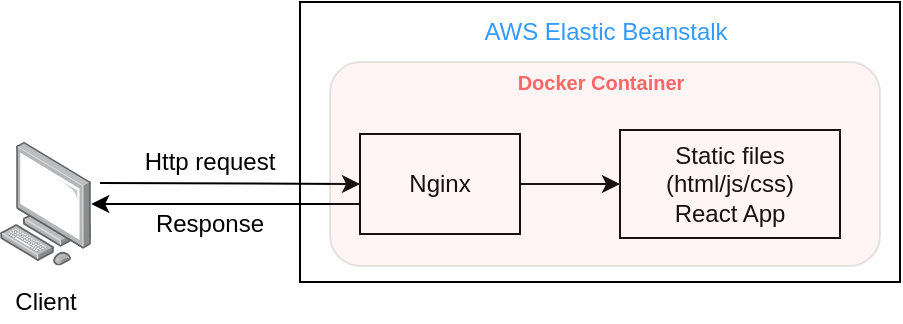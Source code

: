 <mxfile version="11.0.4" type="onedrive"><diagram id="uKbV50ExiMrUGAf3UlM8" name="Page-1"><mxGraphModel dx="677" dy="364" grid="1" gridSize="10" guides="1" tooltips="1" connect="1" arrows="1" fold="1" page="1" pageScale="1" pageWidth="827" pageHeight="1169" math="0" shadow="0"><root><mxCell id="0"/><mxCell id="1" parent="0"/><mxCell id="a9jFZ5kjJXe6P8QImvVY-19" value="" style="group" vertex="1" connectable="0" parent="1"><mxGeometry x="120" y="90" width="450" height="160" as="geometry"/></mxCell><mxCell id="a9jFZ5kjJXe6P8QImvVY-13" value="" style="rounded=0;whiteSpace=wrap;html=1;" vertex="1" parent="a9jFZ5kjJXe6P8QImvVY-19"><mxGeometry x="150" width="300" height="140" as="geometry"/></mxCell><mxCell id="a9jFZ5kjJXe6P8QImvVY-1" value="" style="points=[];aspect=fixed;html=1;align=center;shadow=0;dashed=0;image;image=img/lib/allied_telesis/computer_and_terminals/Personal_Computer.svg;" vertex="1" parent="a9jFZ5kjJXe6P8QImvVY-19"><mxGeometry y="70" width="45.6" height="61.8" as="geometry"/></mxCell><mxCell id="a9jFZ5kjJXe6P8QImvVY-2" value="Client" style="text;html=1;strokeColor=none;fillColor=none;align=center;verticalAlign=middle;whiteSpace=wrap;rounded=0;" vertex="1" parent="a9jFZ5kjJXe6P8QImvVY-19"><mxGeometry x="3" y="140" width="40" height="20" as="geometry"/></mxCell><mxCell id="a9jFZ5kjJXe6P8QImvVY-3" value="" style="endArrow=classic;html=1;entryX=0;entryY=0.5;entryDx=0;entryDy=0;" edge="1" parent="a9jFZ5kjJXe6P8QImvVY-19" target="a9jFZ5kjJXe6P8QImvVY-4"><mxGeometry width="50" height="50" relative="1" as="geometry"><mxPoint x="50" y="90.5" as="sourcePoint"/><mxPoint x="150" y="91" as="targetPoint"/></mxGeometry></mxCell><mxCell id="a9jFZ5kjJXe6P8QImvVY-15" style="edgeStyle=orthogonalEdgeStyle;rounded=0;orthogonalLoop=1;jettySize=auto;html=1;fontColor=#0000FF;" edge="1" parent="a9jFZ5kjJXe6P8QImvVY-19" source="a9jFZ5kjJXe6P8QImvVY-4" target="a9jFZ5kjJXe6P8QImvVY-1"><mxGeometry relative="1" as="geometry"><Array as="points"><mxPoint x="150" y="101"/><mxPoint x="150" y="101"/></Array></mxGeometry></mxCell><mxCell id="a9jFZ5kjJXe6P8QImvVY-4" value="Nginx" style="rounded=0;whiteSpace=wrap;html=1;" vertex="1" parent="a9jFZ5kjJXe6P8QImvVY-19"><mxGeometry x="180" y="66" width="80" height="50" as="geometry"/></mxCell><mxCell id="a9jFZ5kjJXe6P8QImvVY-5" value="Http request" style="text;html=1;strokeColor=none;fillColor=none;align=center;verticalAlign=middle;whiteSpace=wrap;rounded=0;" vertex="1" parent="a9jFZ5kjJXe6P8QImvVY-19"><mxGeometry x="70" y="70" width="70" height="20" as="geometry"/></mxCell><mxCell id="a9jFZ5kjJXe6P8QImvVY-8" value="Static files (html/js/css)&lt;br&gt;React App" style="rounded=0;whiteSpace=wrap;html=1;" vertex="1" parent="a9jFZ5kjJXe6P8QImvVY-19"><mxGeometry x="310" y="64" width="110" height="54" as="geometry"/></mxCell><mxCell id="a9jFZ5kjJXe6P8QImvVY-12" style="edgeStyle=orthogonalEdgeStyle;rounded=0;orthogonalLoop=1;jettySize=auto;html=1;entryX=0;entryY=0.5;entryDx=0;entryDy=0;" edge="1" parent="a9jFZ5kjJXe6P8QImvVY-19" source="a9jFZ5kjJXe6P8QImvVY-4" target="a9jFZ5kjJXe6P8QImvVY-8"><mxGeometry relative="1" as="geometry"/></mxCell><mxCell id="a9jFZ5kjJXe6P8QImvVY-14" value="AWS Elastic Beanstalk" style="text;html=1;strokeColor=none;fillColor=none;align=center;verticalAlign=middle;whiteSpace=wrap;rounded=0;fontColor=#3399FF;" vertex="1" parent="a9jFZ5kjJXe6P8QImvVY-19"><mxGeometry x="235.5" width="134" height="30" as="geometry"/></mxCell><mxCell id="a9jFZ5kjJXe6P8QImvVY-16" value="Response" style="text;html=1;strokeColor=none;fillColor=none;align=center;verticalAlign=middle;whiteSpace=wrap;rounded=0;" vertex="1" parent="a9jFZ5kjJXe6P8QImvVY-19"><mxGeometry x="70" y="101" width="70" height="20" as="geometry"/></mxCell><mxCell id="a9jFZ5kjJXe6P8QImvVY-17" value="" style="rounded=1;whiteSpace=wrap;html=1;fillColor=#FF9999;strokeColor=#000000;gradientColor=none;opacity=10;strokeWidth=1;" vertex="1" parent="a9jFZ5kjJXe6P8QImvVY-19"><mxGeometry x="165" y="30" width="275" height="102" as="geometry"/></mxCell><mxCell id="a9jFZ5kjJXe6P8QImvVY-18" value="Docker Container" style="text;html=1;strokeColor=none;fillColor=none;align=center;verticalAlign=middle;whiteSpace=wrap;rounded=0;fontColor=#FF6666;fontSize=10;fontStyle=1" vertex="1" parent="a9jFZ5kjJXe6P8QImvVY-19"><mxGeometry x="241.5" y="30" width="117" height="20" as="geometry"/></mxCell></root></mxGraphModel></diagram></mxfile>